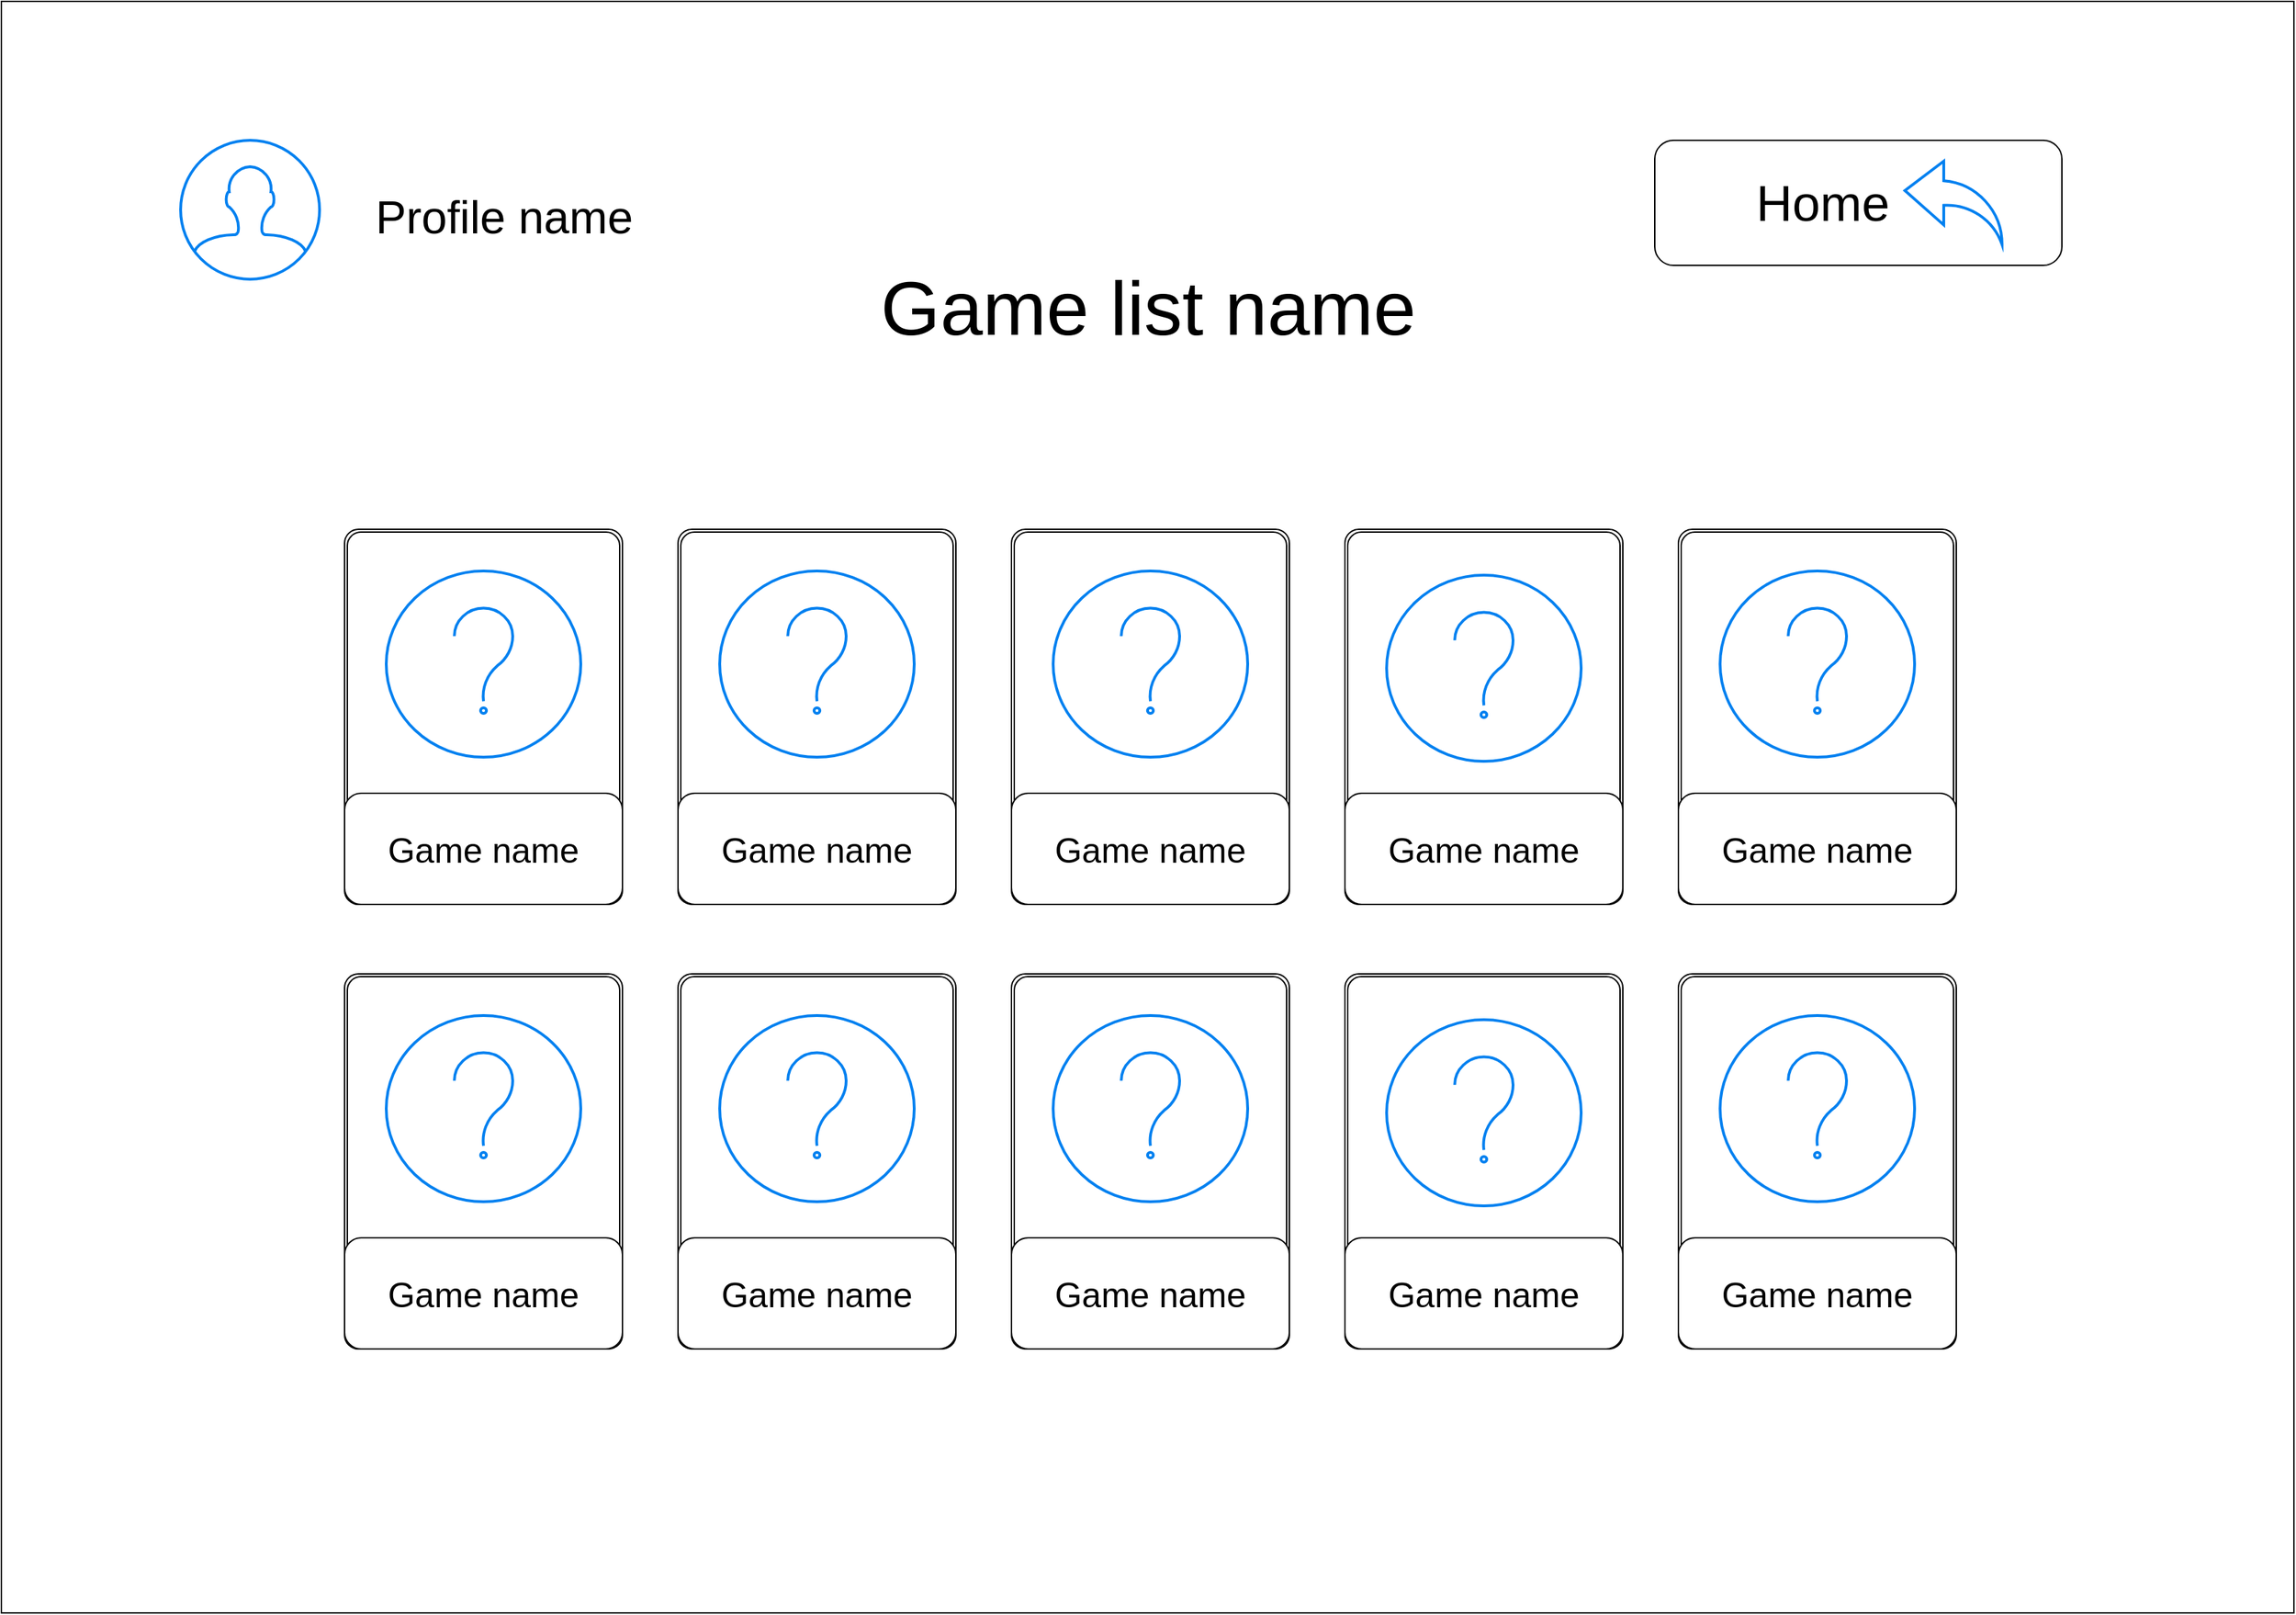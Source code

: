 <mxfile>
    <diagram id="487EdPXlh1Qo5EeYjcf-" name="Page-1">
        <mxGraphModel dx="1272" dy="708" grid="1" gridSize="10" guides="1" tooltips="1" connect="1" arrows="1" fold="1" page="1" pageScale="1" pageWidth="1654" pageHeight="1169" math="0" shadow="0">
            <root>
                <mxCell id="0"/>
                <mxCell id="1" parent="0"/>
                <mxCell id="3" value="" style="rounded=0;whiteSpace=wrap;html=1;" parent="1" vertex="1">
                    <mxGeometry width="1650" height="1160" as="geometry"/>
                </mxCell>
                <mxCell id="5" value="" style="shape=ext;double=1;rounded=1;whiteSpace=wrap;html=1;arcSize=5;" parent="1" vertex="1">
                    <mxGeometry x="247" y="380" width="200" height="270" as="geometry"/>
                </mxCell>
                <mxCell id="6" value="" style="shape=ext;double=1;rounded=1;whiteSpace=wrap;html=1;arcSize=5;" parent="1" vertex="1">
                    <mxGeometry x="487" y="380" width="200" height="270" as="geometry"/>
                </mxCell>
                <mxCell id="7" value="" style="shape=ext;double=1;rounded=1;whiteSpace=wrap;html=1;arcSize=5;" parent="1" vertex="1">
                    <mxGeometry x="727" y="380" width="200" height="270" as="geometry"/>
                </mxCell>
                <mxCell id="8" value="" style="shape=ext;double=1;rounded=1;whiteSpace=wrap;html=1;arcSize=5;" parent="1" vertex="1">
                    <mxGeometry x="967" y="380" width="200" height="270" as="geometry"/>
                </mxCell>
                <mxCell id="22" value="" style="html=1;verticalLabelPosition=bottom;align=center;labelBackgroundColor=#ffffff;verticalAlign=top;strokeWidth=2;strokeColor=#0080F0;shadow=0;dashed=0;shape=mxgraph.ios7.icons.help;fontSize=33;" parent="1" vertex="1">
                    <mxGeometry x="277" y="410" width="140" height="134" as="geometry"/>
                </mxCell>
                <mxCell id="23" value="" style="html=1;verticalLabelPosition=bottom;align=center;labelBackgroundColor=#ffffff;verticalAlign=top;strokeWidth=2;strokeColor=#0080F0;shadow=0;dashed=0;shape=mxgraph.ios7.icons.help;fontSize=33;" parent="1" vertex="1">
                    <mxGeometry x="517" y="410" width="140" height="134" as="geometry"/>
                </mxCell>
                <mxCell id="24" value="" style="html=1;verticalLabelPosition=bottom;align=center;labelBackgroundColor=#ffffff;verticalAlign=top;strokeWidth=2;strokeColor=#0080F0;shadow=0;dashed=0;shape=mxgraph.ios7.icons.help;fontSize=33;" parent="1" vertex="1">
                    <mxGeometry x="757" y="410" width="140" height="134" as="geometry"/>
                </mxCell>
                <mxCell id="25" value="" style="html=1;verticalLabelPosition=bottom;align=center;labelBackgroundColor=#ffffff;verticalAlign=top;strokeWidth=2;strokeColor=#0080F0;shadow=0;dashed=0;shape=mxgraph.ios7.icons.help;fontSize=33;" parent="1" vertex="1">
                    <mxGeometry x="997" y="413" width="140" height="134" as="geometry"/>
                </mxCell>
                <mxCell id="26" value="" style="shape=ext;double=1;rounded=1;whiteSpace=wrap;html=1;arcSize=5;" vertex="1" parent="1">
                    <mxGeometry x="247" y="700" width="200" height="270" as="geometry"/>
                </mxCell>
                <mxCell id="27" value="" style="shape=ext;double=1;rounded=1;whiteSpace=wrap;html=1;arcSize=5;" vertex="1" parent="1">
                    <mxGeometry x="487" y="700" width="200" height="270" as="geometry"/>
                </mxCell>
                <mxCell id="28" value="" style="shape=ext;double=1;rounded=1;whiteSpace=wrap;html=1;arcSize=5;" vertex="1" parent="1">
                    <mxGeometry x="727" y="700" width="200" height="270" as="geometry"/>
                </mxCell>
                <mxCell id="29" value="" style="shape=ext;double=1;rounded=1;whiteSpace=wrap;html=1;arcSize=5;" vertex="1" parent="1">
                    <mxGeometry x="967" y="700" width="200" height="270" as="geometry"/>
                </mxCell>
                <mxCell id="30" value="" style="html=1;verticalLabelPosition=bottom;align=center;labelBackgroundColor=#ffffff;verticalAlign=top;strokeWidth=2;strokeColor=#0080F0;shadow=0;dashed=0;shape=mxgraph.ios7.icons.help;fontSize=33;" vertex="1" parent="1">
                    <mxGeometry x="277" y="730" width="140" height="134" as="geometry"/>
                </mxCell>
                <mxCell id="31" value="" style="html=1;verticalLabelPosition=bottom;align=center;labelBackgroundColor=#ffffff;verticalAlign=top;strokeWidth=2;strokeColor=#0080F0;shadow=0;dashed=0;shape=mxgraph.ios7.icons.help;fontSize=33;" vertex="1" parent="1">
                    <mxGeometry x="517" y="730" width="140" height="134" as="geometry"/>
                </mxCell>
                <mxCell id="32" value="" style="html=1;verticalLabelPosition=bottom;align=center;labelBackgroundColor=#ffffff;verticalAlign=top;strokeWidth=2;strokeColor=#0080F0;shadow=0;dashed=0;shape=mxgraph.ios7.icons.help;fontSize=33;" vertex="1" parent="1">
                    <mxGeometry x="757" y="730" width="140" height="134" as="geometry"/>
                </mxCell>
                <mxCell id="33" value="" style="html=1;verticalLabelPosition=bottom;align=center;labelBackgroundColor=#ffffff;verticalAlign=top;strokeWidth=2;strokeColor=#0080F0;shadow=0;dashed=0;shape=mxgraph.ios7.icons.help;fontSize=33;" vertex="1" parent="1">
                    <mxGeometry x="997" y="733" width="140" height="134" as="geometry"/>
                </mxCell>
                <mxCell id="34" value="" style="shape=ext;double=1;rounded=1;whiteSpace=wrap;html=1;arcSize=5;" vertex="1" parent="1">
                    <mxGeometry x="1207" y="380" width="200" height="270" as="geometry"/>
                </mxCell>
                <mxCell id="36" value="" style="html=1;verticalLabelPosition=bottom;align=center;labelBackgroundColor=#ffffff;verticalAlign=top;strokeWidth=2;strokeColor=#0080F0;shadow=0;dashed=0;shape=mxgraph.ios7.icons.help;fontSize=33;" vertex="1" parent="1">
                    <mxGeometry x="1237" y="410" width="140" height="134" as="geometry"/>
                </mxCell>
                <mxCell id="38" value="" style="shape=ext;double=1;rounded=1;whiteSpace=wrap;html=1;arcSize=5;" vertex="1" parent="1">
                    <mxGeometry x="1207" y="700" width="200" height="270" as="geometry"/>
                </mxCell>
                <mxCell id="40" value="" style="html=1;verticalLabelPosition=bottom;align=center;labelBackgroundColor=#ffffff;verticalAlign=top;strokeWidth=2;strokeColor=#0080F0;shadow=0;dashed=0;shape=mxgraph.ios7.icons.help;fontSize=33;" vertex="1" parent="1">
                    <mxGeometry x="1237" y="730" width="140" height="134" as="geometry"/>
                </mxCell>
                <mxCell id="42" value="Home" style="rounded=1;whiteSpace=wrap;html=1;fontSize=36;align=center;spacingRight=51;" vertex="1" parent="1">
                    <mxGeometry x="1190" y="100" width="293" height="90" as="geometry"/>
                </mxCell>
                <mxCell id="43" value="Game list name" style="text;html=1;strokeColor=none;fillColor=none;align=center;verticalAlign=middle;whiteSpace=wrap;rounded=0;fontSize=55;" vertex="1" parent="1">
                    <mxGeometry x="533.5" y="140" width="583" height="160" as="geometry"/>
                </mxCell>
                <mxCell id="44" value="" style="html=1;verticalLabelPosition=bottom;align=center;labelBackgroundColor=#ffffff;verticalAlign=top;strokeWidth=2;strokeColor=#0080F0;shadow=0;dashed=0;shape=mxgraph.ios7.icons.user;" vertex="1" parent="1">
                    <mxGeometry x="129" y="100" width="100" height="100" as="geometry"/>
                </mxCell>
                <mxCell id="45" value="Profile name" style="text;html=1;strokeColor=none;fillColor=none;align=center;verticalAlign=middle;whiteSpace=wrap;rounded=0;fontSize=33;" vertex="1" parent="1">
                    <mxGeometry x="237" y="140" width="250" height="30" as="geometry"/>
                </mxCell>
                <mxCell id="46" value="" style="html=1;verticalLabelPosition=bottom;align=center;labelBackgroundColor=#ffffff;verticalAlign=top;strokeWidth=2;strokeColor=#0080F0;shadow=0;dashed=0;shape=mxgraph.ios7.icons.back;fontSize=55;" vertex="1" parent="1">
                    <mxGeometry x="1370" y="115" width="70" height="60" as="geometry"/>
                </mxCell>
                <mxCell id="47" value="Game name" style="rounded=1;whiteSpace=wrap;html=1;fontSize=25;" vertex="1" parent="1">
                    <mxGeometry x="247" y="570" width="200" height="80" as="geometry"/>
                </mxCell>
                <mxCell id="48" value="Game name" style="rounded=1;whiteSpace=wrap;html=1;fontSize=25;" vertex="1" parent="1">
                    <mxGeometry x="487" y="570" width="200" height="80" as="geometry"/>
                </mxCell>
                <mxCell id="49" value="Game name" style="rounded=1;whiteSpace=wrap;html=1;fontSize=25;" vertex="1" parent="1">
                    <mxGeometry x="727" y="570" width="200" height="80" as="geometry"/>
                </mxCell>
                <mxCell id="50" value="Game name" style="rounded=1;whiteSpace=wrap;html=1;fontSize=25;" vertex="1" parent="1">
                    <mxGeometry x="967" y="570" width="200" height="80" as="geometry"/>
                </mxCell>
                <mxCell id="51" value="Game name" style="rounded=1;whiteSpace=wrap;html=1;fontSize=25;" vertex="1" parent="1">
                    <mxGeometry x="1207" y="570" width="200" height="80" as="geometry"/>
                </mxCell>
                <mxCell id="52" value="Game name" style="rounded=1;whiteSpace=wrap;html=1;fontSize=25;" vertex="1" parent="1">
                    <mxGeometry x="247" y="890" width="200" height="80" as="geometry"/>
                </mxCell>
                <mxCell id="53" value="Game name" style="rounded=1;whiteSpace=wrap;html=1;fontSize=25;" vertex="1" parent="1">
                    <mxGeometry x="487" y="890" width="200" height="80" as="geometry"/>
                </mxCell>
                <mxCell id="54" value="Game name" style="rounded=1;whiteSpace=wrap;html=1;fontSize=25;" vertex="1" parent="1">
                    <mxGeometry x="727" y="890" width="200" height="80" as="geometry"/>
                </mxCell>
                <mxCell id="55" value="Game name" style="rounded=1;whiteSpace=wrap;html=1;fontSize=25;" vertex="1" parent="1">
                    <mxGeometry x="1207" y="890" width="200" height="80" as="geometry"/>
                </mxCell>
                <mxCell id="56" value="Game name" style="rounded=1;whiteSpace=wrap;html=1;fontSize=25;" vertex="1" parent="1">
                    <mxGeometry x="967" y="890" width="200" height="80" as="geometry"/>
                </mxCell>
            </root>
        </mxGraphModel>
    </diagram>
</mxfile>